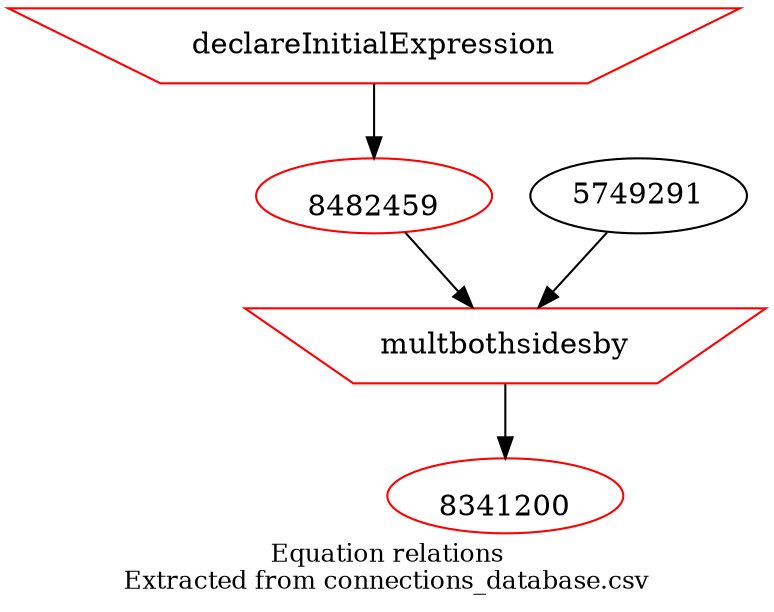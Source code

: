 digraph physicsDerivation {
overlap = false;
label="Equation relations\nExtracted from connections_database.csv";
fontsize=12;
9103516 -> 8482459;
8482459 -> 6822583;
5749291 -> 6822583;
6822583 -> 8341200;
8482459 [shape=ellipse, color=red,image="../../expressions/3131111133.png",labelloc=b,URL="http://output.com"];
8341200 [shape=ellipse, color=red,image="../../expressions/2131616531.png",labelloc=b,URL="http://output.com"];
6822583 [shape=invtrapezium, color=red,label="multbothsidesby"];
9103516 [shape=invtrapezium, color=red,label="declareInitialExpression"];
}
